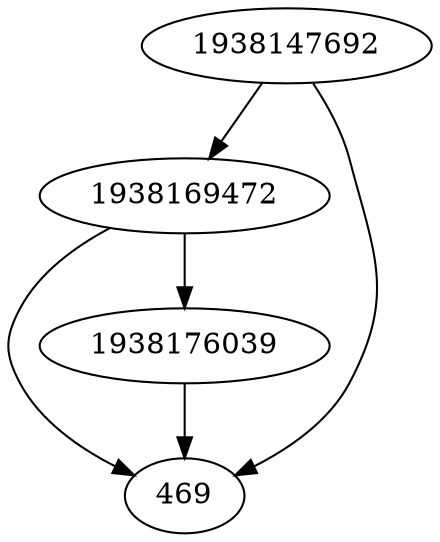 strict digraph  {
1938169472;
1938147692;
469;
1938176039;
1938169472 -> 469;
1938169472 -> 1938176039;
1938147692 -> 469;
1938147692 -> 1938169472;
1938176039 -> 469;
}
